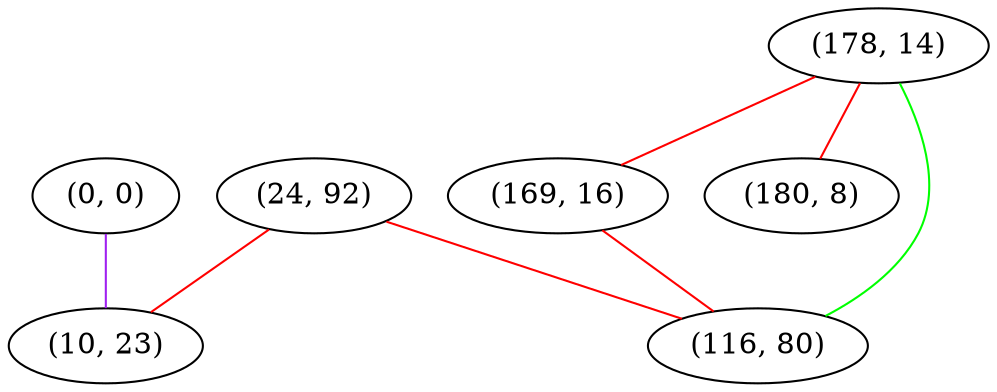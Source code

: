 graph "" {
"(0, 0)";
"(24, 92)";
"(178, 14)";
"(169, 16)";
"(180, 8)";
"(10, 23)";
"(116, 80)";
"(0, 0)" -- "(10, 23)"  [color=purple, key=0, weight=4];
"(24, 92)" -- "(10, 23)"  [color=red, key=0, weight=1];
"(24, 92)" -- "(116, 80)"  [color=red, key=0, weight=1];
"(178, 14)" -- "(169, 16)"  [color=red, key=0, weight=1];
"(178, 14)" -- "(180, 8)"  [color=red, key=0, weight=1];
"(178, 14)" -- "(116, 80)"  [color=green, key=0, weight=2];
"(169, 16)" -- "(116, 80)"  [color=red, key=0, weight=1];
}
